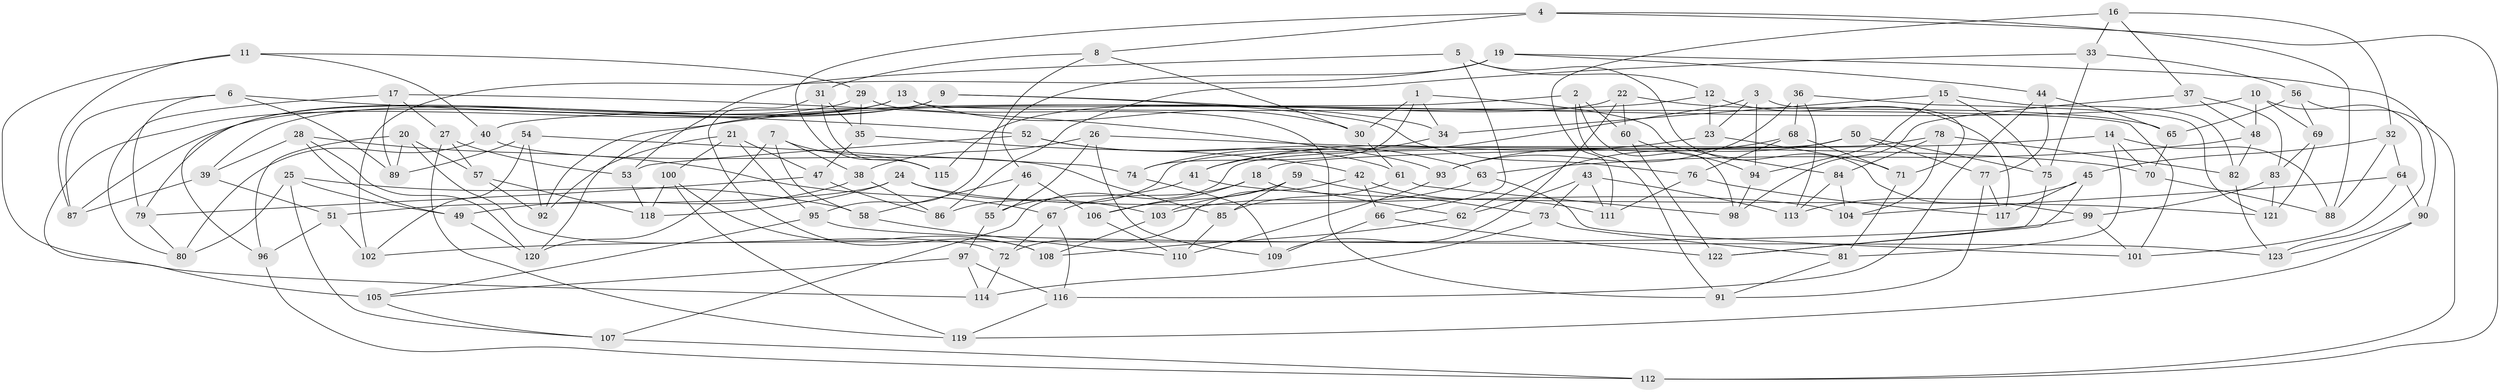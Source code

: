 // coarse degree distribution, {4: 0.425, 5: 0.0625, 6: 0.475, 3: 0.0375}
// Generated by graph-tools (version 1.1) at 2025/42/03/06/25 10:42:20]
// undirected, 123 vertices, 246 edges
graph export_dot {
graph [start="1"]
  node [color=gray90,style=filled];
  1;
  2;
  3;
  4;
  5;
  6;
  7;
  8;
  9;
  10;
  11;
  12;
  13;
  14;
  15;
  16;
  17;
  18;
  19;
  20;
  21;
  22;
  23;
  24;
  25;
  26;
  27;
  28;
  29;
  30;
  31;
  32;
  33;
  34;
  35;
  36;
  37;
  38;
  39;
  40;
  41;
  42;
  43;
  44;
  45;
  46;
  47;
  48;
  49;
  50;
  51;
  52;
  53;
  54;
  55;
  56;
  57;
  58;
  59;
  60;
  61;
  62;
  63;
  64;
  65;
  66;
  67;
  68;
  69;
  70;
  71;
  72;
  73;
  74;
  75;
  76;
  77;
  78;
  79;
  80;
  81;
  82;
  83;
  84;
  85;
  86;
  87;
  88;
  89;
  90;
  91;
  92;
  93;
  94;
  95;
  96;
  97;
  98;
  99;
  100;
  101;
  102;
  103;
  104;
  105;
  106;
  107;
  108;
  109;
  110;
  111;
  112;
  113;
  114;
  115;
  116;
  117;
  118;
  119;
  120;
  121;
  122;
  123;
  1 -- 30;
  1 -- 34;
  1 -- 74;
  1 -- 84;
  2 -- 98;
  2 -- 40;
  2 -- 91;
  2 -- 60;
  3 -- 71;
  3 -- 23;
  3 -- 74;
  3 -- 94;
  4 -- 88;
  4 -- 115;
  4 -- 8;
  4 -- 112;
  5 -- 12;
  5 -- 53;
  5 -- 66;
  5 -- 99;
  6 -- 87;
  6 -- 89;
  6 -- 52;
  6 -- 79;
  7 -- 38;
  7 -- 115;
  7 -- 120;
  7 -- 58;
  8 -- 30;
  8 -- 31;
  8 -- 95;
  9 -- 76;
  9 -- 34;
  9 -- 87;
  9 -- 39;
  10 -- 92;
  10 -- 123;
  10 -- 69;
  10 -- 48;
  11 -- 29;
  11 -- 87;
  11 -- 40;
  11 -- 114;
  12 -- 23;
  12 -- 117;
  12 -- 120;
  13 -- 79;
  13 -- 30;
  13 -- 105;
  13 -- 101;
  14 -- 70;
  14 -- 81;
  14 -- 88;
  14 -- 18;
  15 -- 94;
  15 -- 75;
  15 -- 82;
  15 -- 34;
  16 -- 33;
  16 -- 111;
  16 -- 37;
  16 -- 32;
  17 -- 93;
  17 -- 27;
  17 -- 80;
  17 -- 89;
  18 -- 62;
  18 -- 106;
  18 -- 67;
  19 -- 90;
  19 -- 46;
  19 -- 44;
  19 -- 102;
  20 -- 89;
  20 -- 72;
  20 -- 57;
  20 -- 96;
  21 -- 47;
  21 -- 92;
  21 -- 100;
  21 -- 95;
  22 -- 60;
  22 -- 115;
  22 -- 65;
  22 -- 109;
  23 -- 71;
  23 -- 41;
  24 -- 104;
  24 -- 118;
  24 -- 103;
  24 -- 51;
  25 -- 49;
  25 -- 80;
  25 -- 107;
  25 -- 58;
  26 -- 55;
  26 -- 38;
  26 -- 109;
  26 -- 70;
  27 -- 57;
  27 -- 53;
  27 -- 119;
  28 -- 67;
  28 -- 120;
  28 -- 49;
  28 -- 39;
  29 -- 35;
  29 -- 96;
  29 -- 91;
  30 -- 61;
  31 -- 108;
  31 -- 115;
  31 -- 35;
  32 -- 64;
  32 -- 88;
  32 -- 45;
  33 -- 56;
  33 -- 86;
  33 -- 75;
  34 -- 41;
  35 -- 42;
  35 -- 47;
  36 -- 68;
  36 -- 93;
  36 -- 121;
  36 -- 113;
  37 -- 83;
  37 -- 98;
  37 -- 48;
  38 -- 86;
  38 -- 49;
  39 -- 51;
  39 -- 87;
  40 -- 80;
  40 -- 85;
  41 -- 121;
  41 -- 55;
  42 -- 72;
  42 -- 111;
  42 -- 66;
  43 -- 113;
  43 -- 111;
  43 -- 62;
  43 -- 73;
  44 -- 116;
  44 -- 77;
  44 -- 65;
  45 -- 117;
  45 -- 113;
  45 -- 122;
  46 -- 106;
  46 -- 58;
  46 -- 55;
  47 -- 86;
  47 -- 79;
  48 -- 63;
  48 -- 82;
  49 -- 120;
  50 -- 75;
  50 -- 107;
  50 -- 62;
  50 -- 77;
  51 -- 96;
  51 -- 102;
  52 -- 61;
  52 -- 63;
  52 -- 53;
  53 -- 118;
  54 -- 74;
  54 -- 102;
  54 -- 89;
  54 -- 92;
  55 -- 97;
  56 -- 65;
  56 -- 112;
  56 -- 69;
  57 -- 118;
  57 -- 92;
  58 -- 110;
  59 -- 73;
  59 -- 103;
  59 -- 106;
  59 -- 85;
  60 -- 94;
  60 -- 122;
  61 -- 98;
  61 -- 85;
  62 -- 108;
  63 -- 101;
  63 -- 103;
  64 -- 104;
  64 -- 101;
  64 -- 90;
  65 -- 70;
  66 -- 109;
  66 -- 122;
  67 -- 116;
  67 -- 72;
  68 -- 93;
  68 -- 76;
  68 -- 71;
  69 -- 83;
  69 -- 121;
  70 -- 88;
  71 -- 81;
  72 -- 114;
  73 -- 81;
  73 -- 114;
  74 -- 109;
  75 -- 122;
  76 -- 117;
  76 -- 111;
  77 -- 117;
  77 -- 91;
  78 -- 86;
  78 -- 84;
  78 -- 82;
  78 -- 104;
  79 -- 80;
  81 -- 91;
  82 -- 123;
  83 -- 99;
  83 -- 121;
  84 -- 113;
  84 -- 104;
  85 -- 110;
  90 -- 119;
  90 -- 123;
  93 -- 110;
  94 -- 98;
  95 -- 123;
  95 -- 105;
  96 -- 112;
  97 -- 116;
  97 -- 105;
  97 -- 114;
  99 -- 102;
  99 -- 101;
  100 -- 118;
  100 -- 119;
  100 -- 108;
  103 -- 108;
  105 -- 107;
  106 -- 110;
  107 -- 112;
  116 -- 119;
}
